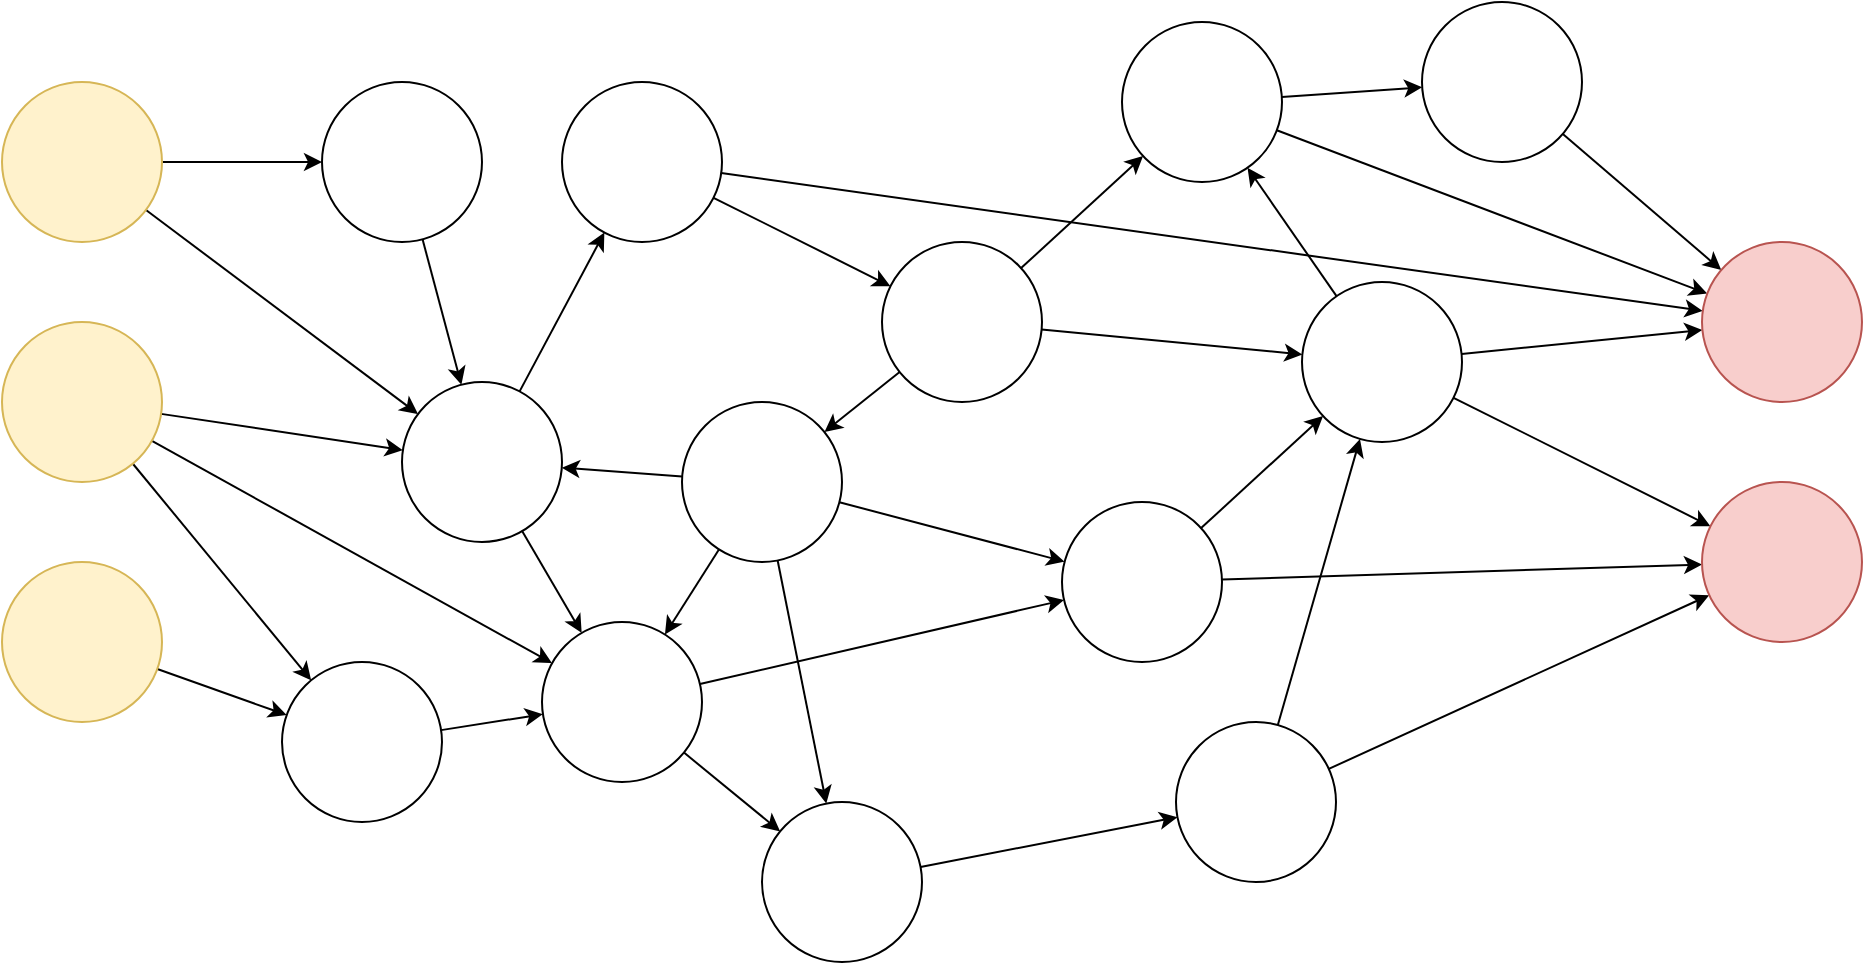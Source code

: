 <mxfile version="12.4.2" type="device" pages="1"><diagram id="SXImQikey-H7WehJy5Ik" name="Page-1"><mxGraphModel dx="1097" dy="1013" grid="1" gridSize="10" guides="1" tooltips="1" connect="1" arrows="1" fold="1" page="1" pageScale="1" pageWidth="827" pageHeight="1169" math="0" shadow="0"><root><mxCell id="0"/><mxCell id="1" parent="0"/><mxCell id="6e0B1OGovod4vV4XVUKk-17" style="edgeStyle=none;rounded=0;orthogonalLoop=1;jettySize=auto;html=1;" edge="1" parent="1" source="6e0B1OGovod4vV4XVUKk-1" target="6e0B1OGovod4vV4XVUKk-4"><mxGeometry relative="1" as="geometry"/></mxCell><mxCell id="6e0B1OGovod4vV4XVUKk-18" style="edgeStyle=none;rounded=0;orthogonalLoop=1;jettySize=auto;html=1;" edge="1" parent="1" source="6e0B1OGovod4vV4XVUKk-1" target="6e0B1OGovod4vV4XVUKk-5"><mxGeometry relative="1" as="geometry"/></mxCell><mxCell id="6e0B1OGovod4vV4XVUKk-1" value="" style="ellipse;whiteSpace=wrap;html=1;aspect=fixed;fillColor=#fff2cc;strokeColor=#d6b656;" vertex="1" parent="1"><mxGeometry x="160" y="200" width="80" height="80" as="geometry"/></mxCell><mxCell id="6e0B1OGovod4vV4XVUKk-15" style="edgeStyle=none;rounded=0;orthogonalLoop=1;jettySize=auto;html=1;" edge="1" parent="1" source="6e0B1OGovod4vV4XVUKk-2" target="6e0B1OGovod4vV4XVUKk-5"><mxGeometry relative="1" as="geometry"/></mxCell><mxCell id="6e0B1OGovod4vV4XVUKk-16" style="edgeStyle=none;rounded=0;orthogonalLoop=1;jettySize=auto;html=1;" edge="1" parent="1" source="6e0B1OGovod4vV4XVUKk-2" target="6e0B1OGovod4vV4XVUKk-6"><mxGeometry relative="1" as="geometry"/></mxCell><mxCell id="6e0B1OGovod4vV4XVUKk-20" style="edgeStyle=none;rounded=0;orthogonalLoop=1;jettySize=auto;html=1;" edge="1" parent="1" source="6e0B1OGovod4vV4XVUKk-2" target="6e0B1OGovod4vV4XVUKk-10"><mxGeometry relative="1" as="geometry"/></mxCell><mxCell id="6e0B1OGovod4vV4XVUKk-2" value="" style="ellipse;whiteSpace=wrap;html=1;aspect=fixed;fillColor=#fff2cc;strokeColor=#d6b656;" vertex="1" parent="1"><mxGeometry x="160" y="320" width="80" height="80" as="geometry"/></mxCell><mxCell id="6e0B1OGovod4vV4XVUKk-14" style="rounded=0;orthogonalLoop=1;jettySize=auto;html=1;" edge="1" parent="1" source="6e0B1OGovod4vV4XVUKk-3" target="6e0B1OGovod4vV4XVUKk-6"><mxGeometry relative="1" as="geometry"/></mxCell><mxCell id="6e0B1OGovod4vV4XVUKk-3" value="" style="ellipse;whiteSpace=wrap;html=1;aspect=fixed;fillColor=#fff2cc;strokeColor=#d6b656;" vertex="1" parent="1"><mxGeometry x="160" y="440" width="80" height="80" as="geometry"/></mxCell><mxCell id="6e0B1OGovod4vV4XVUKk-19" style="edgeStyle=none;rounded=0;orthogonalLoop=1;jettySize=auto;html=1;" edge="1" parent="1" source="6e0B1OGovod4vV4XVUKk-4" target="6e0B1OGovod4vV4XVUKk-5"><mxGeometry relative="1" as="geometry"/></mxCell><mxCell id="6e0B1OGovod4vV4XVUKk-4" value="" style="ellipse;whiteSpace=wrap;html=1;aspect=fixed;" vertex="1" parent="1"><mxGeometry x="320" y="200" width="80" height="80" as="geometry"/></mxCell><mxCell id="6e0B1OGovod4vV4XVUKk-21" style="edgeStyle=none;rounded=0;orthogonalLoop=1;jettySize=auto;html=1;" edge="1" parent="1" source="6e0B1OGovod4vV4XVUKk-5" target="6e0B1OGovod4vV4XVUKk-10"><mxGeometry relative="1" as="geometry"/></mxCell><mxCell id="6e0B1OGovod4vV4XVUKk-23" style="edgeStyle=none;rounded=0;orthogonalLoop=1;jettySize=auto;html=1;" edge="1" parent="1" source="6e0B1OGovod4vV4XVUKk-5" target="6e0B1OGovod4vV4XVUKk-7"><mxGeometry relative="1" as="geometry"/></mxCell><mxCell id="6e0B1OGovod4vV4XVUKk-5" value="" style="ellipse;whiteSpace=wrap;html=1;aspect=fixed;" vertex="1" parent="1"><mxGeometry x="360" y="350" width="80" height="80" as="geometry"/></mxCell><mxCell id="6e0B1OGovod4vV4XVUKk-22" style="edgeStyle=none;rounded=0;orthogonalLoop=1;jettySize=auto;html=1;" edge="1" parent="1" source="6e0B1OGovod4vV4XVUKk-6" target="6e0B1OGovod4vV4XVUKk-10"><mxGeometry relative="1" as="geometry"/></mxCell><mxCell id="6e0B1OGovod4vV4XVUKk-6" value="" style="ellipse;whiteSpace=wrap;html=1;aspect=fixed;" vertex="1" parent="1"><mxGeometry x="300" y="490" width="80" height="80" as="geometry"/></mxCell><mxCell id="6e0B1OGovod4vV4XVUKk-24" style="edgeStyle=none;rounded=0;orthogonalLoop=1;jettySize=auto;html=1;" edge="1" parent="1" source="6e0B1OGovod4vV4XVUKk-7" target="6e0B1OGovod4vV4XVUKk-9"><mxGeometry relative="1" as="geometry"/></mxCell><mxCell id="6e0B1OGovod4vV4XVUKk-51" style="edgeStyle=none;rounded=0;orthogonalLoop=1;jettySize=auto;html=1;" edge="1" parent="1" source="6e0B1OGovod4vV4XVUKk-7" target="6e0B1OGovod4vV4XVUKk-42"><mxGeometry relative="1" as="geometry"/></mxCell><mxCell id="6e0B1OGovod4vV4XVUKk-7" value="" style="ellipse;whiteSpace=wrap;html=1;aspect=fixed;" vertex="1" parent="1"><mxGeometry x="440" y="200" width="80" height="80" as="geometry"/></mxCell><mxCell id="6e0B1OGovod4vV4XVUKk-26" style="edgeStyle=none;rounded=0;orthogonalLoop=1;jettySize=auto;html=1;" edge="1" parent="1" source="6e0B1OGovod4vV4XVUKk-8" target="6e0B1OGovod4vV4XVUKk-5"><mxGeometry relative="1" as="geometry"/></mxCell><mxCell id="6e0B1OGovod4vV4XVUKk-27" style="edgeStyle=none;rounded=0;orthogonalLoop=1;jettySize=auto;html=1;" edge="1" parent="1" source="6e0B1OGovod4vV4XVUKk-8" target="6e0B1OGovod4vV4XVUKk-13"><mxGeometry relative="1" as="geometry"/></mxCell><mxCell id="6e0B1OGovod4vV4XVUKk-28" style="edgeStyle=none;rounded=0;orthogonalLoop=1;jettySize=auto;html=1;" edge="1" parent="1" source="6e0B1OGovod4vV4XVUKk-8" target="6e0B1OGovod4vV4XVUKk-10"><mxGeometry relative="1" as="geometry"/></mxCell><mxCell id="6e0B1OGovod4vV4XVUKk-29" style="edgeStyle=none;rounded=0;orthogonalLoop=1;jettySize=auto;html=1;" edge="1" parent="1" source="6e0B1OGovod4vV4XVUKk-8" target="6e0B1OGovod4vV4XVUKk-11"><mxGeometry relative="1" as="geometry"/></mxCell><mxCell id="6e0B1OGovod4vV4XVUKk-8" value="" style="ellipse;whiteSpace=wrap;html=1;aspect=fixed;" vertex="1" parent="1"><mxGeometry x="500" y="360" width="80" height="80" as="geometry"/></mxCell><mxCell id="6e0B1OGovod4vV4XVUKk-25" style="edgeStyle=none;rounded=0;orthogonalLoop=1;jettySize=auto;html=1;" edge="1" parent="1" source="6e0B1OGovod4vV4XVUKk-9" target="6e0B1OGovod4vV4XVUKk-8"><mxGeometry relative="1" as="geometry"/></mxCell><mxCell id="6e0B1OGovod4vV4XVUKk-34" style="edgeStyle=none;rounded=0;orthogonalLoop=1;jettySize=auto;html=1;" edge="1" parent="1" source="6e0B1OGovod4vV4XVUKk-9" target="6e0B1OGovod4vV4XVUKk-33"><mxGeometry relative="1" as="geometry"/></mxCell><mxCell id="6e0B1OGovod4vV4XVUKk-40" style="edgeStyle=none;rounded=0;orthogonalLoop=1;jettySize=auto;html=1;" edge="1" parent="1" source="6e0B1OGovod4vV4XVUKk-9" target="6e0B1OGovod4vV4XVUKk-37"><mxGeometry relative="1" as="geometry"/></mxCell><mxCell id="6e0B1OGovod4vV4XVUKk-9" value="" style="ellipse;whiteSpace=wrap;html=1;aspect=fixed;" vertex="1" parent="1"><mxGeometry x="600" y="280" width="80" height="80" as="geometry"/></mxCell><mxCell id="6e0B1OGovod4vV4XVUKk-30" style="edgeStyle=none;rounded=0;orthogonalLoop=1;jettySize=auto;html=1;" edge="1" parent="1" source="6e0B1OGovod4vV4XVUKk-10" target="6e0B1OGovod4vV4XVUKk-11"><mxGeometry relative="1" as="geometry"/></mxCell><mxCell id="6e0B1OGovod4vV4XVUKk-32" style="edgeStyle=none;rounded=0;orthogonalLoop=1;jettySize=auto;html=1;" edge="1" parent="1" source="6e0B1OGovod4vV4XVUKk-10" target="6e0B1OGovod4vV4XVUKk-13"><mxGeometry relative="1" as="geometry"/></mxCell><mxCell id="6e0B1OGovod4vV4XVUKk-10" value="" style="ellipse;whiteSpace=wrap;html=1;aspect=fixed;" vertex="1" parent="1"><mxGeometry x="430" y="470" width="80" height="80" as="geometry"/></mxCell><mxCell id="6e0B1OGovod4vV4XVUKk-31" style="edgeStyle=none;rounded=0;orthogonalLoop=1;jettySize=auto;html=1;" edge="1" parent="1" source="6e0B1OGovod4vV4XVUKk-11" target="6e0B1OGovod4vV4XVUKk-12"><mxGeometry relative="1" as="geometry"/></mxCell><mxCell id="6e0B1OGovod4vV4XVUKk-11" value="" style="ellipse;whiteSpace=wrap;html=1;aspect=fixed;" vertex="1" parent="1"><mxGeometry x="540" y="560" width="80" height="80" as="geometry"/></mxCell><mxCell id="6e0B1OGovod4vV4XVUKk-36" style="edgeStyle=none;rounded=0;orthogonalLoop=1;jettySize=auto;html=1;" edge="1" parent="1" source="6e0B1OGovod4vV4XVUKk-12" target="6e0B1OGovod4vV4XVUKk-33"><mxGeometry relative="1" as="geometry"/></mxCell><mxCell id="6e0B1OGovod4vV4XVUKk-47" style="edgeStyle=none;rounded=0;orthogonalLoop=1;jettySize=auto;html=1;" edge="1" parent="1" source="6e0B1OGovod4vV4XVUKk-12" target="6e0B1OGovod4vV4XVUKk-43"><mxGeometry relative="1" as="geometry"/></mxCell><mxCell id="6e0B1OGovod4vV4XVUKk-12" value="" style="ellipse;whiteSpace=wrap;html=1;aspect=fixed;" vertex="1" parent="1"><mxGeometry x="747" y="520" width="80" height="80" as="geometry"/></mxCell><mxCell id="6e0B1OGovod4vV4XVUKk-35" style="edgeStyle=none;rounded=0;orthogonalLoop=1;jettySize=auto;html=1;" edge="1" parent="1" source="6e0B1OGovod4vV4XVUKk-13" target="6e0B1OGovod4vV4XVUKk-33"><mxGeometry relative="1" as="geometry"/></mxCell><mxCell id="6e0B1OGovod4vV4XVUKk-48" style="edgeStyle=none;rounded=0;orthogonalLoop=1;jettySize=auto;html=1;" edge="1" parent="1" source="6e0B1OGovod4vV4XVUKk-13" target="6e0B1OGovod4vV4XVUKk-43"><mxGeometry relative="1" as="geometry"/></mxCell><mxCell id="6e0B1OGovod4vV4XVUKk-13" value="" style="ellipse;whiteSpace=wrap;html=1;aspect=fixed;" vertex="1" parent="1"><mxGeometry x="690" y="410" width="80" height="80" as="geometry"/></mxCell><mxCell id="6e0B1OGovod4vV4XVUKk-39" style="edgeStyle=none;rounded=0;orthogonalLoop=1;jettySize=auto;html=1;" edge="1" parent="1" source="6e0B1OGovod4vV4XVUKk-33" target="6e0B1OGovod4vV4XVUKk-37"><mxGeometry relative="1" as="geometry"/></mxCell><mxCell id="6e0B1OGovod4vV4XVUKk-45" style="edgeStyle=none;rounded=0;orthogonalLoop=1;jettySize=auto;html=1;" edge="1" parent="1" source="6e0B1OGovod4vV4XVUKk-33" target="6e0B1OGovod4vV4XVUKk-42"><mxGeometry relative="1" as="geometry"/></mxCell><mxCell id="6e0B1OGovod4vV4XVUKk-49" style="edgeStyle=none;rounded=0;orthogonalLoop=1;jettySize=auto;html=1;" edge="1" parent="1" source="6e0B1OGovod4vV4XVUKk-33" target="6e0B1OGovod4vV4XVUKk-43"><mxGeometry relative="1" as="geometry"/></mxCell><mxCell id="6e0B1OGovod4vV4XVUKk-33" value="" style="ellipse;whiteSpace=wrap;html=1;aspect=fixed;" vertex="1" parent="1"><mxGeometry x="810" y="300" width="80" height="80" as="geometry"/></mxCell><mxCell id="6e0B1OGovod4vV4XVUKk-41" style="edgeStyle=none;rounded=0;orthogonalLoop=1;jettySize=auto;html=1;" edge="1" parent="1" source="6e0B1OGovod4vV4XVUKk-37" target="6e0B1OGovod4vV4XVUKk-38"><mxGeometry relative="1" as="geometry"/></mxCell><mxCell id="6e0B1OGovod4vV4XVUKk-46" style="edgeStyle=none;rounded=0;orthogonalLoop=1;jettySize=auto;html=1;" edge="1" parent="1" source="6e0B1OGovod4vV4XVUKk-37" target="6e0B1OGovod4vV4XVUKk-42"><mxGeometry relative="1" as="geometry"/></mxCell><mxCell id="6e0B1OGovod4vV4XVUKk-37" value="" style="ellipse;whiteSpace=wrap;html=1;aspect=fixed;" vertex="1" parent="1"><mxGeometry x="720" y="170" width="80" height="80" as="geometry"/></mxCell><mxCell id="6e0B1OGovod4vV4XVUKk-44" style="edgeStyle=none;rounded=0;orthogonalLoop=1;jettySize=auto;html=1;" edge="1" parent="1" source="6e0B1OGovod4vV4XVUKk-38" target="6e0B1OGovod4vV4XVUKk-42"><mxGeometry relative="1" as="geometry"/></mxCell><mxCell id="6e0B1OGovod4vV4XVUKk-38" value="" style="ellipse;whiteSpace=wrap;html=1;aspect=fixed;" vertex="1" parent="1"><mxGeometry x="870" y="160" width="80" height="80" as="geometry"/></mxCell><mxCell id="6e0B1OGovod4vV4XVUKk-42" value="" style="ellipse;whiteSpace=wrap;html=1;aspect=fixed;fillColor=#f8cecc;strokeColor=#b85450;" vertex="1" parent="1"><mxGeometry x="1010" y="280" width="80" height="80" as="geometry"/></mxCell><mxCell id="6e0B1OGovod4vV4XVUKk-43" value="" style="ellipse;whiteSpace=wrap;html=1;aspect=fixed;fillColor=#f8cecc;strokeColor=#b85450;" vertex="1" parent="1"><mxGeometry x="1010" y="400" width="80" height="80" as="geometry"/></mxCell></root></mxGraphModel></diagram></mxfile>